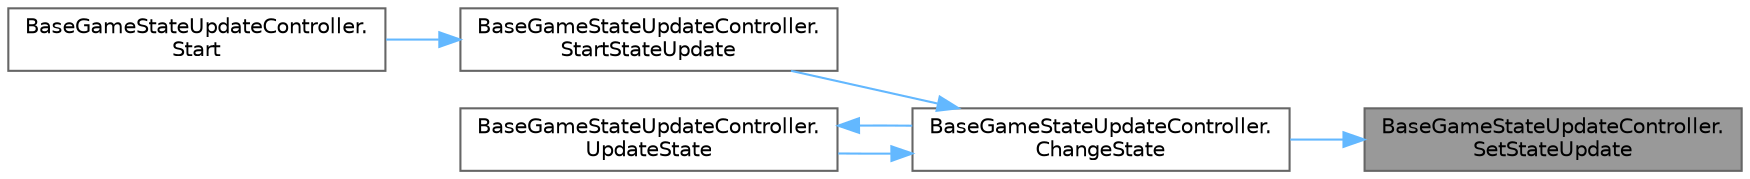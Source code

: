digraph "BaseGameStateUpdateController.SetStateUpdate"
{
 // LATEX_PDF_SIZE
  bgcolor="transparent";
  edge [fontname=Helvetica,fontsize=10,labelfontname=Helvetica,labelfontsize=10];
  node [fontname=Helvetica,fontsize=10,shape=box,height=0.2,width=0.4];
  rankdir="RL";
  Node1 [id="Node000001",label="BaseGameStateUpdateController.\lSetStateUpdate",height=0.2,width=0.4,color="gray40", fillcolor="grey60", style="filled", fontcolor="black",tooltip="一致するステートの処理をセット"];
  Node1 -> Node2 [id="edge1_Node000001_Node000002",dir="back",color="steelblue1",style="solid",tooltip=" "];
  Node2 [id="Node000002",label="BaseGameStateUpdateController.\lChangeState",height=0.2,width=0.4,color="grey40", fillcolor="white", style="filled",URL="$class_base_game_state_update_controller.html#abcd7947453631492d6f0cc44e634a5cf",tooltip=" "];
  Node2 -> Node3 [id="edge2_Node000002_Node000003",dir="back",color="steelblue1",style="solid",tooltip=" "];
  Node3 [id="Node000003",label="BaseGameStateUpdateController.\lStartStateUpdate",height=0.2,width=0.4,color="grey40", fillcolor="white", style="filled",URL="$class_base_game_state_update_controller.html#af4bf36b83c98ee2acd91961eb412fba1",tooltip=" "];
  Node3 -> Node4 [id="edge3_Node000003_Node000004",dir="back",color="steelblue1",style="solid",tooltip=" "];
  Node4 [id="Node000004",label="BaseGameStateUpdateController.\lStart",height=0.2,width=0.4,color="grey40", fillcolor="white", style="filled",URL="$class_base_game_state_update_controller.html#af526a8d1db13a4c30adf29921124bb17",tooltip=" "];
  Node2 -> Node5 [id="edge4_Node000002_Node000005",dir="back",color="steelblue1",style="solid",tooltip=" "];
  Node5 [id="Node000005",label="BaseGameStateUpdateController.\lUpdateState",height=0.2,width=0.4,color="grey40", fillcolor="white", style="filled",URL="$class_base_game_state_update_controller.html#a56f075ca7839ac92c8a3d6948477bdf8",tooltip="毎フレーム実行される処理"];
  Node5 -> Node2 [id="edge5_Node000005_Node000002",dir="back",color="steelblue1",style="solid",tooltip=" "];
}
